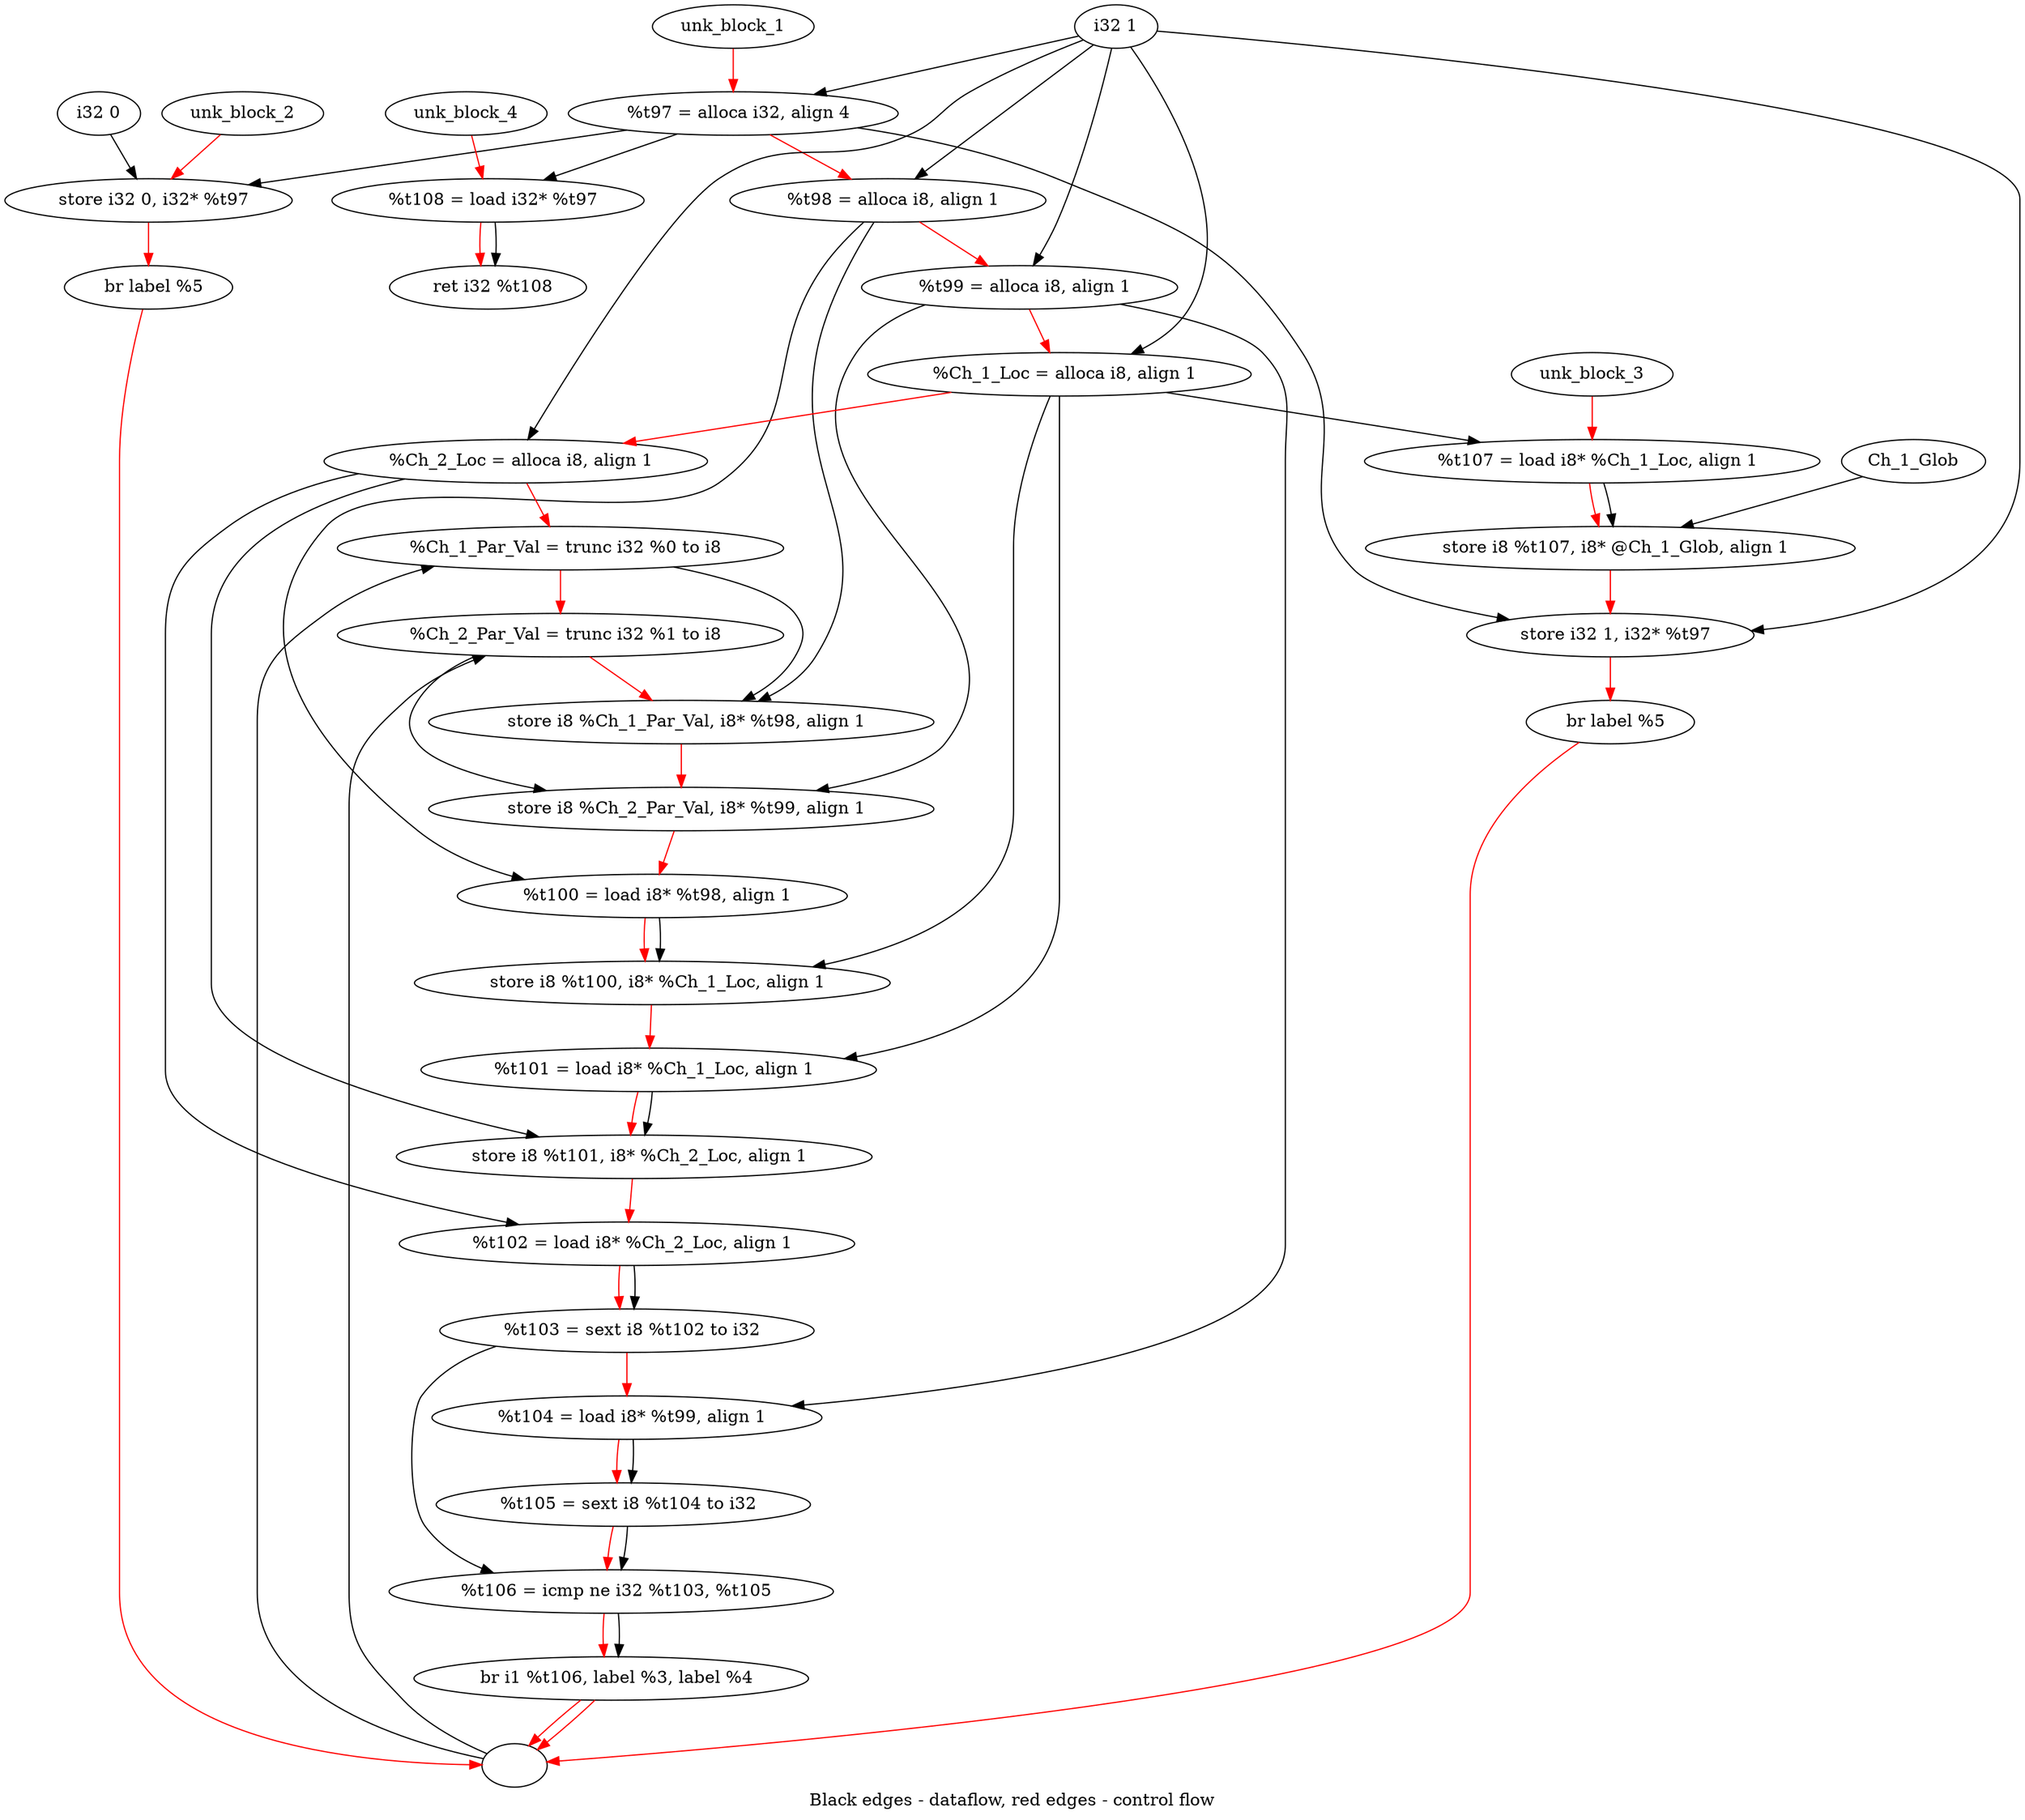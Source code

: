 digraph G {
compound=true
label="Black edges - dataflow, red edges - control flow"
"t97" [label="  %t97 = alloca i32, align 4"]
"t98" [label="  %t98 = alloca i8, align 1"]
"t99" [label="  %t99 = alloca i8, align 1"]
"Ch_1_Loc" [label="  %Ch_1_Loc = alloca i8, align 1"]
"Ch_2_Loc" [label="  %Ch_2_Loc = alloca i8, align 1"]
"Ch_1_Par_Val" [label="  %Ch_1_Par_Val = trunc i32 %0 to i8"]
"Ch_2_Par_Val" [label="  %Ch_2_Par_Val = trunc i32 %1 to i8"]
"_1" [label="  store i8 %Ch_1_Par_Val, i8* %t98, align 1"]
"_2" [label="  store i8 %Ch_2_Par_Val, i8* %t99, align 1"]
"t100" [label="  %t100 = load i8* %t98, align 1"]
"_3" [label="  store i8 %t100, i8* %Ch_1_Loc, align 1"]
"t101" [label="  %t101 = load i8* %Ch_1_Loc, align 1"]
"_4" [label="  store i8 %t101, i8* %Ch_2_Loc, align 1"]
"t102" [label="  %t102 = load i8* %Ch_2_Loc, align 1"]
"t103" [label="  %t103 = sext i8 %t102 to i32"]
"t104" [label="  %t104 = load i8* %t99, align 1"]
"t105" [label="  %t105 = sext i8 %t104 to i32"]
"t106" [label="  %t106 = icmp ne i32 %t103, %t105"]
"_5" [label="  br i1 %t106, label %3, label %4"]
"unk_block_1" -> "t97"[color=red]
"i32 1" -> "t97"
"t97" -> "t98"[color=red weight=2]
"i32 1" -> "t98"
"t98" -> "t99"[color=red weight=2]
"i32 1" -> "t99"
"t99" -> "Ch_1_Loc"[color=red weight=2]
"i32 1" -> "Ch_1_Loc"
"Ch_1_Loc" -> "Ch_2_Loc"[color=red weight=2]
"i32 1" -> "Ch_2_Loc"
"Ch_2_Loc" -> "Ch_1_Par_Val"[color=red weight=2]
"" -> "Ch_1_Par_Val"
"Ch_1_Par_Val" -> "Ch_2_Par_Val"[color=red weight=2]
"" -> "Ch_2_Par_Val"
"Ch_2_Par_Val" -> "_1"[color=red weight=2]
"Ch_1_Par_Val" -> "_1"
"t98" -> "_1"
"_1" -> "_2"[color=red weight=2]
"Ch_2_Par_Val" -> "_2"
"t99" -> "_2"
"_2" -> "t100"[color=red weight=2]
"t98" -> "t100"
"t100" -> "_3"[color=red weight=2]
"t100" -> "_3"
"Ch_1_Loc" -> "_3"
"_3" -> "t101"[color=red weight=2]
"Ch_1_Loc" -> "t101"
"t101" -> "_4"[color=red weight=2]
"t101" -> "_4"
"Ch_2_Loc" -> "_4"
"_4" -> "t102"[color=red weight=2]
"Ch_2_Loc" -> "t102"
"t102" -> "t103"[color=red weight=2]
"t102" -> "t103"
"t103" -> "t104"[color=red weight=2]
"t99" -> "t104"
"t104" -> "t105"[color=red weight=2]
"t104" -> "t105"
"t105" -> "t106"[color=red weight=2]
"t103" -> "t106"
"t105" -> "t106"
"t106" -> "_5"[color=red weight=2]
"t106" -> "_5"
"_5" -> ""[color=red]
"_5" -> ""[color=red]

"_6" [label="  store i32 0, i32* %t97"]
"_7" [label="  br label %5"]
"unk_block_2" -> "_6"[color=red]
"i32 0" -> "_6"
"t97" -> "_6"
"_6" -> "_7"[color=red weight=2]
"_7" -> ""[color=red]

"t107" [label="  %t107 = load i8* %Ch_1_Loc, align 1"]
"_8" [label="  store i8 %t107, i8* @Ch_1_Glob, align 1"]
"_9" [label="  store i32 1, i32* %t97"]
"_10" [label="  br label %5"]
"unk_block_3" -> "t107"[color=red]
"Ch_1_Loc" -> "t107"
"t107" -> "_8"[color=red weight=2]
"t107" -> "_8"
"Ch_1_Glob" -> "_8"
"_8" -> "_9"[color=red weight=2]
"i32 1" -> "_9"
"t97" -> "_9"
"_9" -> "_10"[color=red weight=2]
"_10" -> ""[color=red]

"t108" [label="  %t108 = load i32* %t97"]
"_11" [label="  ret i32 %t108"]
"unk_block_4" -> "t108"[color=red]
"t97" -> "t108"
"t108" -> "_11"[color=red weight=2]
"t108" -> "_11"

}
